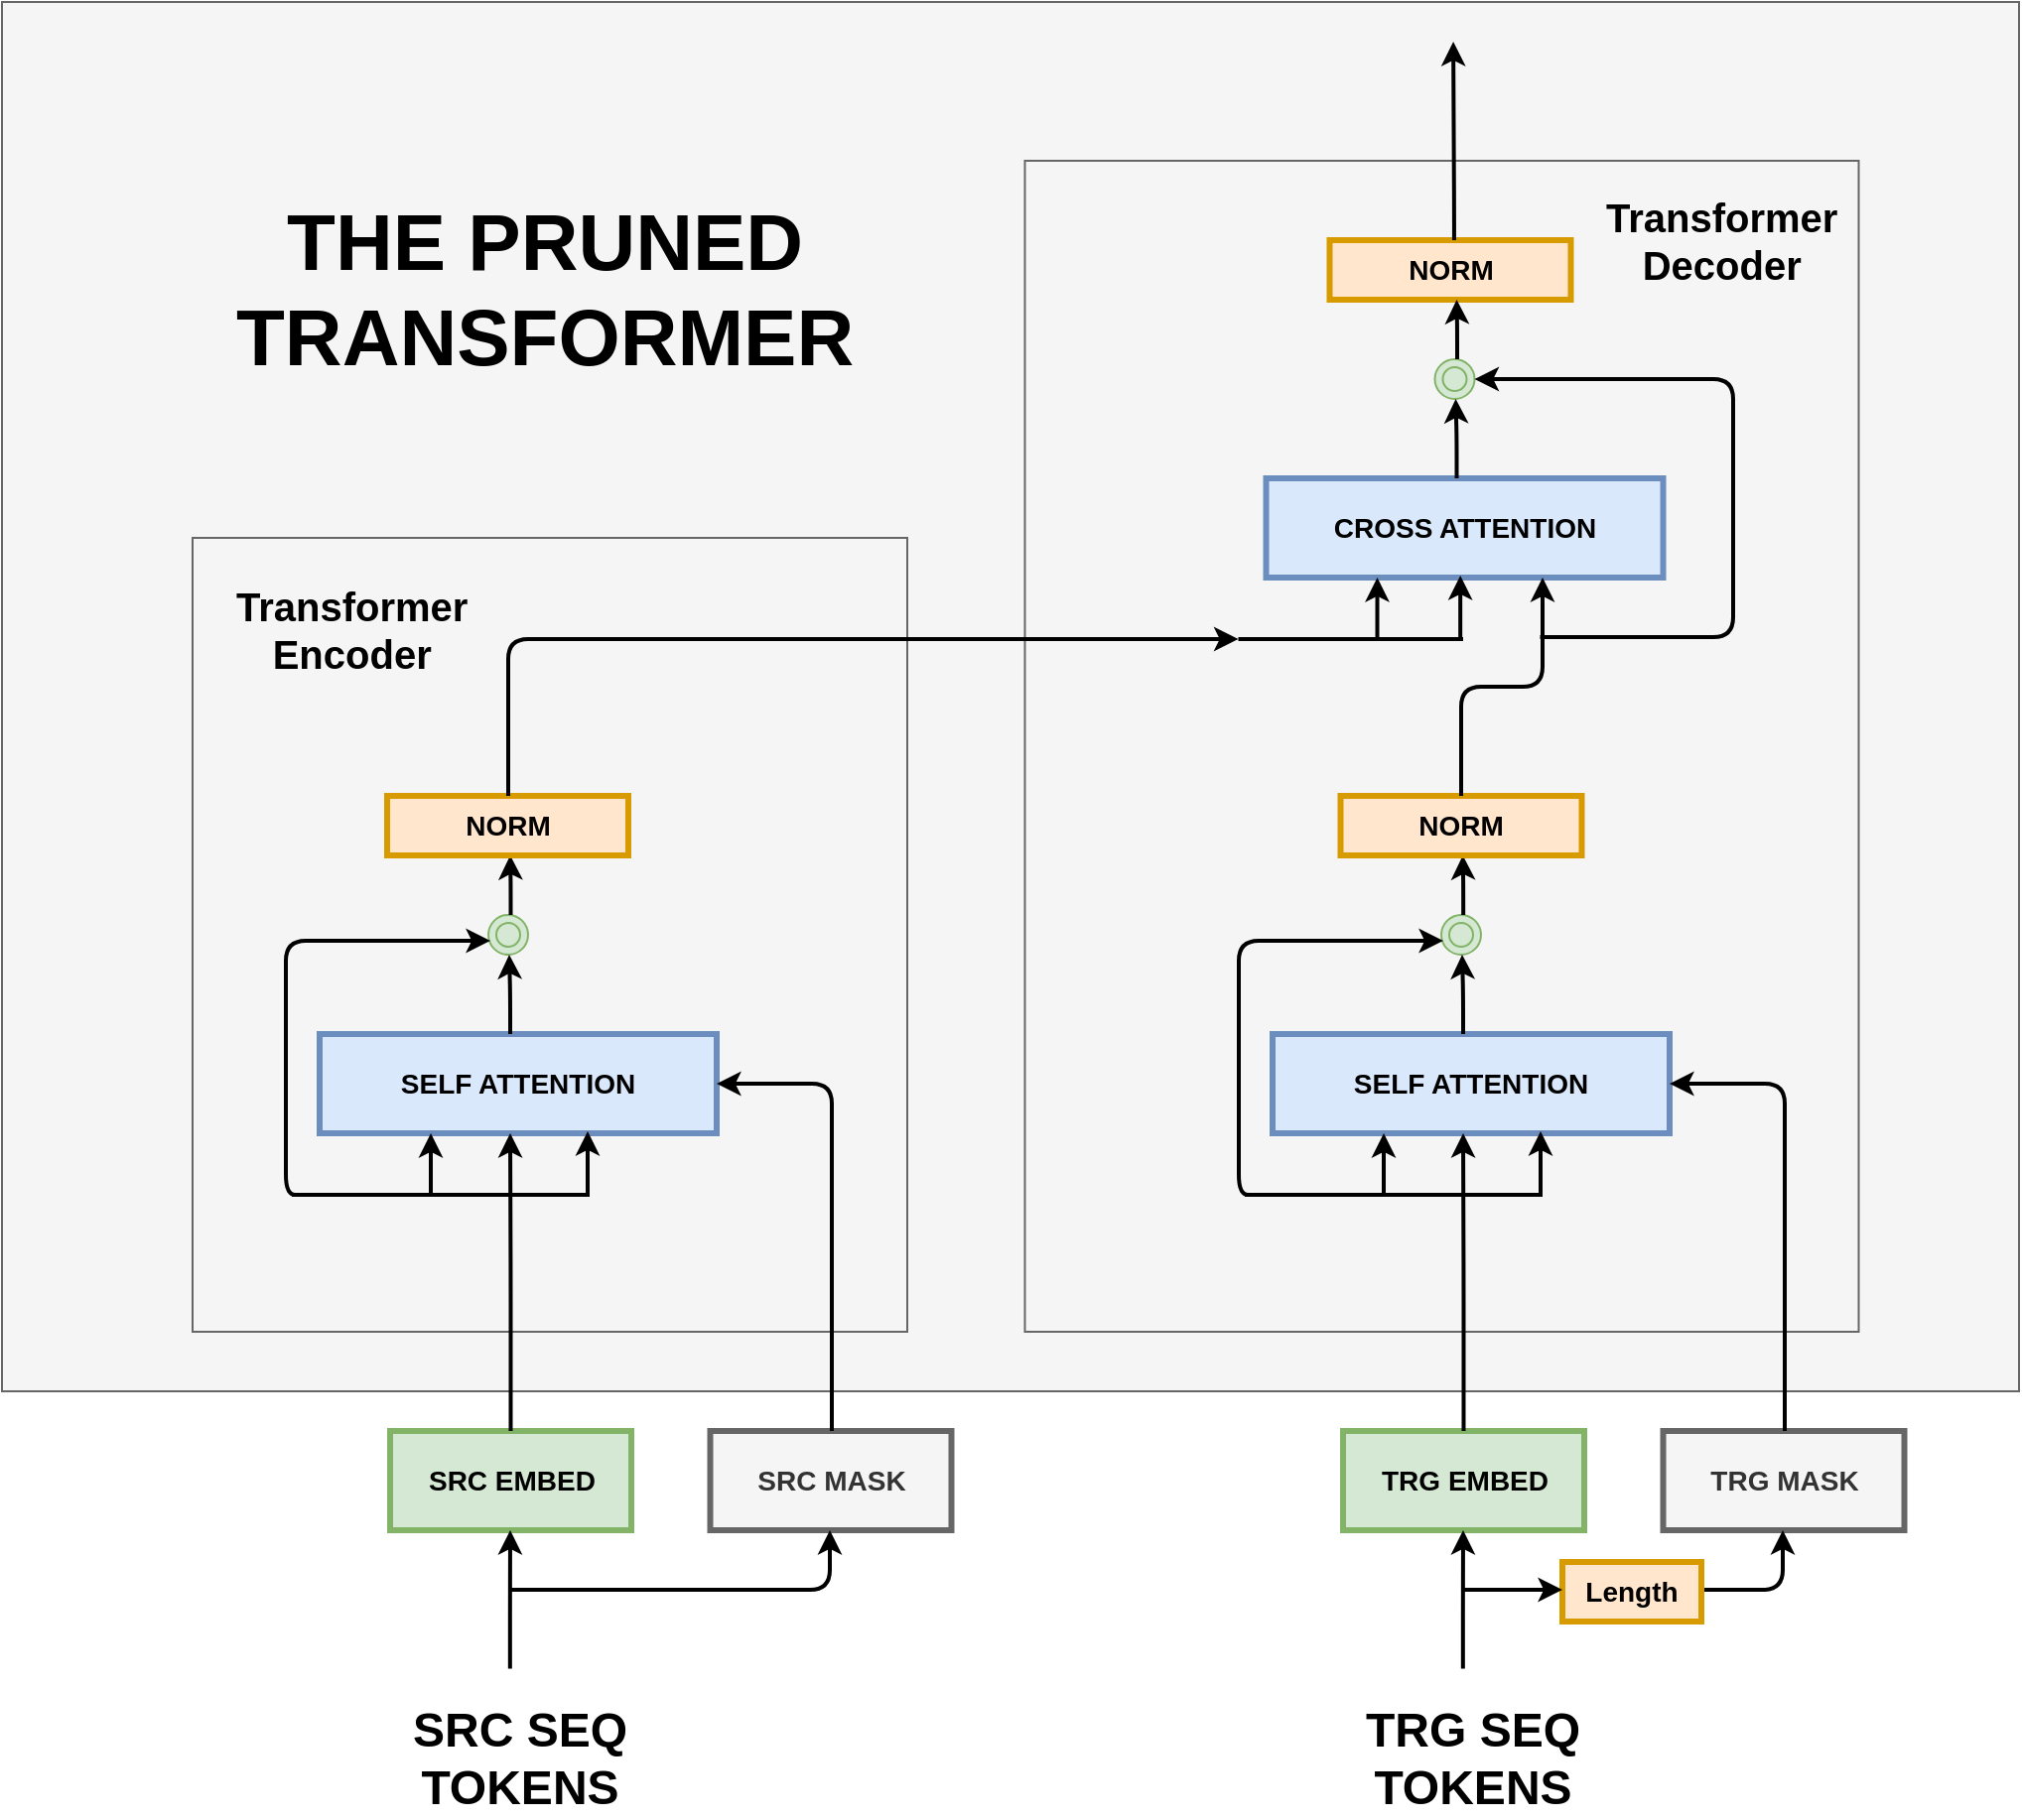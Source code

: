 <mxfile version="13.6.9" type="device"><diagram name="Page-1" id="c7558073-3199-34d8-9f00-42111426c3f3"><mxGraphModel dx="2783" dy="1019" grid="1" gridSize="10" guides="1" tooltips="1" connect="1" arrows="1" fold="1" page="1" pageScale="1" pageWidth="826" pageHeight="1169" background="#ffffff" math="0" shadow="0"><root><mxCell id="0"/><mxCell id="1" parent="0"/><mxCell id="eLVyTEBt74nQFlfoSMUA-256" value="" style="rounded=0;whiteSpace=wrap;html=1;strokeColor=#666666;fillColor=#f5f5f5;fontSize=14;fontColor=#333333;" vertex="1" parent="1"><mxGeometry x="-256" y="250" width="1016" height="700" as="geometry"/></mxCell><mxCell id="eLVyTEBt74nQFlfoSMUA-251" value="" style="rounded=0;whiteSpace=wrap;html=1;strokeColor=#666666;fillColor=#f5f5f5;fontSize=14;fontColor=#333333;" vertex="1" parent="1"><mxGeometry x="259.25" y="330" width="420" height="590" as="geometry"/></mxCell><mxCell id="eLVyTEBt74nQFlfoSMUA-250" value="" style="rounded=0;whiteSpace=wrap;html=1;strokeColor=#666666;fillColor=#f5f5f5;fontSize=14;fontColor=#333333;" vertex="1" parent="1"><mxGeometry x="-160" y="520" width="360" height="400" as="geometry"/></mxCell><mxCell id="eLVyTEBt74nQFlfoSMUA-97" value="SRC EMBED" style="whiteSpace=wrap;align=center;verticalAlign=middle;fontStyle=1;strokeWidth=3;fontSize=14;fillColor=#d5e8d4;strokeColor=#82b366;" vertex="1" parent="1"><mxGeometry x="-60.5" y="970" width="121.5" height="50" as="geometry"/></mxCell><mxCell id="eLVyTEBt74nQFlfoSMUA-98" value="SELF ATTENTION" style="whiteSpace=wrap;align=center;verticalAlign=middle;fontStyle=1;strokeWidth=3;fillColor=#dae8fc;fontSize=14;strokeColor=#6c8ebf;" vertex="1" parent="1"><mxGeometry x="-96" y="770" width="200" height="50" as="geometry"/></mxCell><mxCell id="eLVyTEBt74nQFlfoSMUA-99" value="SRC MASK" style="whiteSpace=wrap;align=center;verticalAlign=middle;fontStyle=1;strokeWidth=3;fontSize=14;fillColor=#f5f5f5;strokeColor=#666666;fontColor=#333333;" vertex="1" parent="1"><mxGeometry x="100.75" y="970" width="121.5" height="50" as="geometry"/></mxCell><mxCell id="eLVyTEBt74nQFlfoSMUA-108" value="" style="edgeStyle=segmentEdgeStyle;endArrow=classic;html=1;strokeWidth=2;fontSize=14;entryX=1;entryY=0.5;entryDx=0;entryDy=0;" edge="1" parent="1" target="eLVyTEBt74nQFlfoSMUA-98"><mxGeometry width="50" height="50" relative="1" as="geometry"><mxPoint x="162" y="970" as="sourcePoint"/><mxPoint x="260" y="720" as="targetPoint"/><Array as="points"><mxPoint x="162" y="795"/></Array></mxGeometry></mxCell><mxCell id="eLVyTEBt74nQFlfoSMUA-109" value="" style="edgeStyle=elbowEdgeStyle;elbow=vertical;endArrow=classic;html=1;strokeWidth=2;fontSize=14;exitX=0.5;exitY=0;exitDx=0;exitDy=0;" edge="1" parent="1" source="eLVyTEBt74nQFlfoSMUA-97"><mxGeometry width="50" height="50" relative="1" as="geometry"><mxPoint x="0.25" y="900" as="sourcePoint"/><mxPoint y="820" as="targetPoint"/></mxGeometry></mxCell><mxCell id="eLVyTEBt74nQFlfoSMUA-111" value="" style="edgeStyle=elbowEdgeStyle;elbow=vertical;endArrow=classic;html=1;strokeWidth=2;fontSize=14;" edge="1" parent="1"><mxGeometry width="50" height="50" relative="1" as="geometry"><mxPoint x="-40" y="850" as="sourcePoint"/><mxPoint x="-40" y="820" as="targetPoint"/></mxGeometry></mxCell><mxCell id="eLVyTEBt74nQFlfoSMUA-112" value="" style="edgeStyle=elbowEdgeStyle;elbow=vertical;endArrow=classic;html=1;strokeWidth=2;fontSize=14;" edge="1" parent="1"><mxGeometry width="50" height="50" relative="1" as="geometry"><mxPoint x="39" y="850" as="sourcePoint"/><mxPoint x="39" y="819" as="targetPoint"/></mxGeometry></mxCell><mxCell id="eLVyTEBt74nQFlfoSMUA-115" value="" style="line;strokeWidth=2;html=1;fillColor=#FF99FF;fontSize=14;" vertex="1" parent="1"><mxGeometry x="-110" y="846" width="150" height="10" as="geometry"/></mxCell><mxCell id="eLVyTEBt74nQFlfoSMUA-117" value="" style="edgeStyle=elbowEdgeStyle;elbow=vertical;endArrow=classic;html=1;strokeWidth=2;fontSize=14;exitX=0.469;exitY=-0.343;exitDx=0;exitDy=0;exitPerimeter=0;" edge="1" parent="1" source="eLVyTEBt74nQFlfoSMUA-122"><mxGeometry width="50" height="50" relative="1" as="geometry"><mxPoint y="1070" as="sourcePoint"/><mxPoint y="1020" as="targetPoint"/><Array as="points"/></mxGeometry></mxCell><mxCell id="eLVyTEBt74nQFlfoSMUA-121" value="" style="edgeStyle=segmentEdgeStyle;endArrow=classic;html=1;strokeWidth=2;fontSize=14;" edge="1" parent="1"><mxGeometry width="50" height="50" relative="1" as="geometry"><mxPoint y="1050" as="sourcePoint"/><mxPoint x="161" y="1020" as="targetPoint"/><Array as="points"><mxPoint x="111" y="1050"/><mxPoint x="161" y="1050"/></Array></mxGeometry></mxCell><mxCell id="eLVyTEBt74nQFlfoSMUA-122" value="&lt;div style=&quot;text-align: center&quot;&gt;&lt;span style=&quot;font-size: 24px ; font-family: &amp;#34;helvetica&amp;#34; ; font-weight: 700&quot;&gt;SRC SEQ TOKENS&lt;/span&gt;&lt;/div&gt;" style="text;whiteSpace=wrap;html=1;fontSize=14;" vertex="1" parent="1"><mxGeometry x="-62" y="1100" width="132" height="30" as="geometry"/></mxCell><mxCell id="eLVyTEBt74nQFlfoSMUA-152" value="" style="ellipse;shape=doubleEllipse;whiteSpace=wrap;html=1;aspect=fixed;fillColor=#d5e8d4;fontSize=14;strokeColor=#82b366;" vertex="1" parent="1"><mxGeometry x="-11" y="710" width="20" height="20" as="geometry"/></mxCell><mxCell id="eLVyTEBt74nQFlfoSMUA-153" value="" style="edgeStyle=elbowEdgeStyle;elbow=vertical;endArrow=classic;html=1;strokeWidth=2;fontSize=14;exitX=0.5;exitY=0;exitDx=0;exitDy=0;" edge="1" parent="1"><mxGeometry width="50" height="50" relative="1" as="geometry"><mxPoint x="0.25" y="710" as="sourcePoint"/><mxPoint y="680" as="targetPoint"/></mxGeometry></mxCell><mxCell id="eLVyTEBt74nQFlfoSMUA-154" value="" style="edgeStyle=elbowEdgeStyle;elbow=vertical;endArrow=classic;html=1;strokeWidth=2;fontSize=14;" edge="1" parent="1"><mxGeometry width="50" height="50" relative="1" as="geometry"><mxPoint y="770" as="sourcePoint"/><mxPoint x="-0.5" y="730" as="targetPoint"/></mxGeometry></mxCell><mxCell id="eLVyTEBt74nQFlfoSMUA-157" value="" style="edgeStyle=segmentEdgeStyle;endArrow=classic;html=1;strokeWidth=2;fontSize=14;exitX=0.044;exitY=0.3;exitDx=0;exitDy=0;exitPerimeter=0;" edge="1" parent="1"><mxGeometry width="50" height="50" relative="1" as="geometry"><mxPoint x="-103.4" y="851" as="sourcePoint"/><mxPoint x="-10" y="723" as="targetPoint"/><Array as="points"><mxPoint x="-113" y="723"/></Array></mxGeometry></mxCell><mxCell id="eLVyTEBt74nQFlfoSMUA-160" value="NORM" style="whiteSpace=wrap;align=center;verticalAlign=middle;fontStyle=1;strokeWidth=3;fontSize=14;fillColor=#ffe6cc;strokeColor=#d79b00;" vertex="1" parent="1"><mxGeometry x="-62" y="650" width="121.5" height="30" as="geometry"/></mxCell><mxCell id="eLVyTEBt74nQFlfoSMUA-169" value="TRG EMBED" style="whiteSpace=wrap;align=center;verticalAlign=middle;fontStyle=1;strokeWidth=3;fontSize=14;fillColor=#d5e8d4;strokeColor=#82b366;" vertex="1" parent="1"><mxGeometry x="419.5" y="970" width="121.5" height="50" as="geometry"/></mxCell><mxCell id="eLVyTEBt74nQFlfoSMUA-170" value="SELF ATTENTION" style="whiteSpace=wrap;align=center;verticalAlign=middle;fontStyle=1;strokeWidth=3;fillColor=#dae8fc;fontSize=14;strokeColor=#6c8ebf;" vertex="1" parent="1"><mxGeometry x="384" y="770" width="200" height="50" as="geometry"/></mxCell><mxCell id="eLVyTEBt74nQFlfoSMUA-171" value="TRG MASK" style="whiteSpace=wrap;align=center;verticalAlign=middle;fontStyle=1;strokeWidth=3;fontSize=14;fillColor=#f5f5f5;strokeColor=#666666;fontColor=#333333;" vertex="1" parent="1"><mxGeometry x="580.75" y="970" width="121.5" height="50" as="geometry"/></mxCell><mxCell id="eLVyTEBt74nQFlfoSMUA-172" value="" style="edgeStyle=segmentEdgeStyle;endArrow=classic;html=1;strokeWidth=2;fontSize=14;entryX=1;entryY=0.5;entryDx=0;entryDy=0;" edge="1" parent="1" target="eLVyTEBt74nQFlfoSMUA-170"><mxGeometry width="50" height="50" relative="1" as="geometry"><mxPoint x="642" y="970" as="sourcePoint"/><mxPoint x="740" y="720" as="targetPoint"/><Array as="points"><mxPoint x="642" y="795"/></Array></mxGeometry></mxCell><mxCell id="eLVyTEBt74nQFlfoSMUA-173" value="" style="edgeStyle=elbowEdgeStyle;elbow=vertical;endArrow=classic;html=1;strokeWidth=2;fontSize=14;exitX=0.5;exitY=0;exitDx=0;exitDy=0;" edge="1" parent="1" source="eLVyTEBt74nQFlfoSMUA-169"><mxGeometry width="50" height="50" relative="1" as="geometry"><mxPoint x="480.25" y="900" as="sourcePoint"/><mxPoint x="480" y="820.0" as="targetPoint"/></mxGeometry></mxCell><mxCell id="eLVyTEBt74nQFlfoSMUA-174" value="" style="edgeStyle=elbowEdgeStyle;elbow=vertical;endArrow=classic;html=1;strokeWidth=2;fontSize=14;" edge="1" parent="1"><mxGeometry width="50" height="50" relative="1" as="geometry"><mxPoint x="440" y="850.0" as="sourcePoint"/><mxPoint x="440" y="820.0" as="targetPoint"/></mxGeometry></mxCell><mxCell id="eLVyTEBt74nQFlfoSMUA-175" value="" style="edgeStyle=elbowEdgeStyle;elbow=vertical;endArrow=classic;html=1;strokeWidth=2;fontSize=14;" edge="1" parent="1"><mxGeometry width="50" height="50" relative="1" as="geometry"><mxPoint x="519" y="850.0" as="sourcePoint"/><mxPoint x="519" y="819.0" as="targetPoint"/></mxGeometry></mxCell><mxCell id="eLVyTEBt74nQFlfoSMUA-176" value="" style="line;strokeWidth=2;html=1;fillColor=#FF99FF;fontSize=14;" vertex="1" parent="1"><mxGeometry x="370" y="846" width="150" height="10" as="geometry"/></mxCell><mxCell id="eLVyTEBt74nQFlfoSMUA-177" value="" style="edgeStyle=elbowEdgeStyle;elbow=vertical;endArrow=classic;html=1;strokeWidth=2;fontSize=14;exitX=0.469;exitY=-0.343;exitDx=0;exitDy=0;exitPerimeter=0;" edge="1" parent="1" source="eLVyTEBt74nQFlfoSMUA-179"><mxGeometry width="50" height="50" relative="1" as="geometry"><mxPoint x="480" y="1070" as="sourcePoint"/><mxPoint x="480" y="1020" as="targetPoint"/><Array as="points"/></mxGeometry></mxCell><mxCell id="eLVyTEBt74nQFlfoSMUA-178" value="" style="edgeStyle=segmentEdgeStyle;endArrow=classic;html=1;strokeWidth=2;fontSize=14;" edge="1" parent="1" source="eLVyTEBt74nQFlfoSMUA-125"><mxGeometry width="50" height="50" relative="1" as="geometry"><mxPoint x="480" y="1050" as="sourcePoint"/><mxPoint x="641" y="1020" as="targetPoint"/><Array as="points"><mxPoint x="591" y="1050"/><mxPoint x="641" y="1050"/></Array></mxGeometry></mxCell><mxCell id="eLVyTEBt74nQFlfoSMUA-179" value="&lt;div style=&quot;text-align: center&quot;&gt;&lt;span style=&quot;font-size: 24px ; font-family: &amp;#34;helvetica&amp;#34; ; font-weight: 700&quot;&gt;TRG SEQ TOKENS&lt;/span&gt;&lt;/div&gt;" style="text;whiteSpace=wrap;html=1;fontSize=14;" vertex="1" parent="1"><mxGeometry x="418" y="1100" width="132" height="30" as="geometry"/></mxCell><mxCell id="eLVyTEBt74nQFlfoSMUA-184" value="" style="ellipse;shape=doubleEllipse;whiteSpace=wrap;html=1;aspect=fixed;fillColor=#d5e8d4;fontSize=14;strokeColor=#82b366;" vertex="1" parent="1"><mxGeometry x="469" y="710" width="20" height="20" as="geometry"/></mxCell><mxCell id="eLVyTEBt74nQFlfoSMUA-185" value="" style="edgeStyle=elbowEdgeStyle;elbow=vertical;endArrow=classic;html=1;strokeWidth=2;fontSize=14;exitX=0.5;exitY=0;exitDx=0;exitDy=0;" edge="1" parent="1"><mxGeometry width="50" height="50" relative="1" as="geometry"><mxPoint x="480.08" y="710.0" as="sourcePoint"/><mxPoint x="479.83" y="680.0" as="targetPoint"/></mxGeometry></mxCell><mxCell id="eLVyTEBt74nQFlfoSMUA-186" value="" style="edgeStyle=elbowEdgeStyle;elbow=vertical;endArrow=classic;html=1;strokeWidth=2;fontSize=14;" edge="1" parent="1"><mxGeometry width="50" height="50" relative="1" as="geometry"><mxPoint x="480" y="770.0" as="sourcePoint"/><mxPoint x="479.5" y="730.0" as="targetPoint"/></mxGeometry></mxCell><mxCell id="eLVyTEBt74nQFlfoSMUA-187" value="NORM" style="whiteSpace=wrap;align=center;verticalAlign=middle;fontStyle=1;strokeWidth=3;fontSize=14;fillColor=#ffe6cc;strokeColor=#d79b00;" vertex="1" parent="1"><mxGeometry x="412.75" y="370" width="121.5" height="30" as="geometry"/></mxCell><mxCell id="eLVyTEBt74nQFlfoSMUA-188" value="" style="edgeStyle=segmentEdgeStyle;endArrow=classic;html=1;strokeWidth=2;fontSize=14;exitX=0.044;exitY=0.3;exitDx=0;exitDy=0;exitPerimeter=0;" edge="1" parent="1"><mxGeometry width="50" height="50" relative="1" as="geometry"><mxPoint x="376.6" y="851" as="sourcePoint"/><mxPoint x="470" y="723" as="targetPoint"/><Array as="points"><mxPoint x="367" y="723"/></Array></mxGeometry></mxCell><mxCell id="eLVyTEBt74nQFlfoSMUA-125" value="Length" style="whiteSpace=wrap;align=center;verticalAlign=middle;fontStyle=1;strokeWidth=3;fontSize=14;fillColor=#ffe6cc;strokeColor=#d79b00;" vertex="1" parent="1"><mxGeometry x="530" y="1036" width="70" height="30" as="geometry"/></mxCell><mxCell id="eLVyTEBt74nQFlfoSMUA-198" value="" style="edgeStyle=segmentEdgeStyle;endArrow=classic;html=1;strokeWidth=2;fontSize=14;" edge="1" parent="1" target="eLVyTEBt74nQFlfoSMUA-125"><mxGeometry width="50" height="50" relative="1" as="geometry"><mxPoint x="480" y="1050" as="sourcePoint"/><mxPoint x="641" y="1020" as="targetPoint"/><Array as="points"/></mxGeometry></mxCell><mxCell id="eLVyTEBt74nQFlfoSMUA-199" value="CROSS ATTENTION" style="whiteSpace=wrap;align=center;verticalAlign=middle;fontStyle=1;strokeWidth=3;fillColor=#dae8fc;fontSize=14;strokeColor=#6c8ebf;" vertex="1" parent="1"><mxGeometry x="380.75" y="490" width="200" height="50" as="geometry"/></mxCell><mxCell id="eLVyTEBt74nQFlfoSMUA-200" value="" style="edgeStyle=elbowEdgeStyle;elbow=vertical;endArrow=classic;html=1;strokeWidth=2;fontSize=14;" edge="1" parent="1"><mxGeometry width="50" height="50" relative="1" as="geometry"><mxPoint x="436.75" y="570.0" as="sourcePoint"/><mxPoint x="436.75" y="540.0" as="targetPoint"/></mxGeometry></mxCell><mxCell id="eLVyTEBt74nQFlfoSMUA-201" value="" style="edgeStyle=elbowEdgeStyle;elbow=vertical;endArrow=classic;html=1;strokeWidth=2;fontSize=14;" edge="1" parent="1"><mxGeometry width="50" height="50" relative="1" as="geometry"><mxPoint x="478.58" y="570.0" as="sourcePoint"/><mxPoint x="478.58" y="539.0" as="targetPoint"/></mxGeometry></mxCell><mxCell id="eLVyTEBt74nQFlfoSMUA-202" value="" style="line;strokeWidth=2;html=1;fillColor=#FF99FF;fontSize=14;" vertex="1" parent="1"><mxGeometry x="366.75" y="566" width="113.25" height="10" as="geometry"/></mxCell><mxCell id="eLVyTEBt74nQFlfoSMUA-203" value="" style="ellipse;shape=doubleEllipse;whiteSpace=wrap;html=1;aspect=fixed;fillColor=#d5e8d4;fontSize=14;strokeColor=#82b366;" vertex="1" parent="1"><mxGeometry x="465.75" y="430" width="20" height="20" as="geometry"/></mxCell><mxCell id="eLVyTEBt74nQFlfoSMUA-204" value="" style="edgeStyle=elbowEdgeStyle;elbow=vertical;endArrow=classic;html=1;strokeWidth=2;fontSize=14;exitX=0.5;exitY=0;exitDx=0;exitDy=0;" edge="1" parent="1"><mxGeometry width="50" height="50" relative="1" as="geometry"><mxPoint x="477" y="430.0" as="sourcePoint"/><mxPoint x="476.75" y="400.0" as="targetPoint"/></mxGeometry></mxCell><mxCell id="eLVyTEBt74nQFlfoSMUA-205" value="" style="edgeStyle=elbowEdgeStyle;elbow=vertical;endArrow=classic;html=1;strokeWidth=2;fontSize=14;" edge="1" parent="1"><mxGeometry width="50" height="50" relative="1" as="geometry"><mxPoint x="476.75" y="490.0" as="sourcePoint"/><mxPoint x="476.25" y="450.0" as="targetPoint"/></mxGeometry></mxCell><mxCell id="eLVyTEBt74nQFlfoSMUA-206" value="" style="edgeStyle=segmentEdgeStyle;endArrow=classic;html=1;strokeWidth=2;fontSize=14;entryX=1;entryY=0.5;entryDx=0;entryDy=0;" edge="1" parent="1" target="eLVyTEBt74nQFlfoSMUA-203"><mxGeometry width="50" height="50" relative="1" as="geometry"><mxPoint x="518.75" y="570" as="sourcePoint"/><mxPoint x="485.75" y="430" as="targetPoint"/><Array as="points"><mxPoint x="616" y="570"/><mxPoint x="616" y="440"/></Array></mxGeometry></mxCell><mxCell id="eLVyTEBt74nQFlfoSMUA-209" value="NORM" style="whiteSpace=wrap;align=center;verticalAlign=middle;fontStyle=1;strokeWidth=3;fontSize=14;fillColor=#ffe6cc;strokeColor=#d79b00;" vertex="1" parent="1"><mxGeometry x="418.25" y="650" width="121.5" height="30" as="geometry"/></mxCell><mxCell id="eLVyTEBt74nQFlfoSMUA-212" value="" style="edgeStyle=elbowEdgeStyle;elbow=vertical;endArrow=classic;html=1;strokeWidth=2;fontSize=14;exitX=0.5;exitY=0;exitDx=0;exitDy=0;" edge="1" parent="1" source="eLVyTEBt74nQFlfoSMUA-209"><mxGeometry width="50" height="50" relative="1" as="geometry"><mxPoint x="510" y="640" as="sourcePoint"/><mxPoint x="520" y="540" as="targetPoint"/></mxGeometry></mxCell><mxCell id="eLVyTEBt74nQFlfoSMUA-213" value="" style="edgeStyle=elbowEdgeStyle;elbow=horizontal;endArrow=classic;html=1;strokeWidth=2;fontSize=14;entryX=0;entryY=0.5;entryDx=0;entryDy=0;entryPerimeter=0;" edge="1" parent="1" target="eLVyTEBt74nQFlfoSMUA-202"><mxGeometry width="50" height="50" relative="1" as="geometry"><mxPoint x="-1" y="650" as="sourcePoint"/><mxPoint x="340" y="540" as="targetPoint"/><Array as="points"><mxPoint x="-1" y="590"/><mxPoint x="200" y="440"/><mxPoint x="210" y="170"/></Array></mxGeometry></mxCell><mxCell id="eLVyTEBt74nQFlfoSMUA-240" value="" style="edgeStyle=elbowEdgeStyle;elbow=vertical;endArrow=classic;html=1;strokeWidth=2;fontSize=14;exitX=0.5;exitY=0;exitDx=0;exitDy=0;" edge="1" parent="1"><mxGeometry width="50" height="50" relative="1" as="geometry"><mxPoint x="475.47" y="370.0" as="sourcePoint"/><mxPoint x="475.04" y="270" as="targetPoint"/><Array as="points"><mxPoint x="479.86" y="355"/></Array></mxGeometry></mxCell><mxCell id="eLVyTEBt74nQFlfoSMUA-252" value="&lt;div style=&quot;text-align: center&quot;&gt;&lt;span style=&quot;font-family: &amp;#34;helvetica&amp;#34; ; font-size: 20px ; font-weight: 700&quot;&gt;Transformer&lt;/span&gt;&lt;/div&gt;&lt;span style=&quot;color: rgb(0 , 0 , 0) ; font-family: &amp;#34;helvetica&amp;#34; ; font-size: 20px ; font-style: normal ; font-weight: 700 ; letter-spacing: normal ; text-indent: 0px ; text-transform: none ; word-spacing: 0px ; background-color: rgb(248 , 249 , 250) ; display: inline ; float: none&quot;&gt;&lt;div style=&quot;text-align: center&quot;&gt;Encoder&lt;/div&gt;&lt;/span&gt;" style="text;whiteSpace=wrap;html=1;fontSize=14;" vertex="1" parent="1"><mxGeometry x="-140" y="536" width="140" height="30" as="geometry"/></mxCell><mxCell id="eLVyTEBt74nQFlfoSMUA-253" value="&lt;div style=&quot;text-align: center&quot;&gt;&lt;span style=&quot;font-family: &amp;#34;helvetica&amp;#34; ; font-size: 20px ; font-weight: 700&quot;&gt;Transformer&lt;/span&gt;&lt;/div&gt;&lt;span style=&quot;color: rgb(0 , 0 , 0) ; font-family: &amp;#34;helvetica&amp;#34; ; font-size: 20px ; font-style: normal ; font-weight: 700 ; letter-spacing: normal ; text-indent: 0px ; text-transform: none ; word-spacing: 0px ; background-color: rgb(248 , 249 , 250) ; display: inline ; float: none&quot;&gt;&lt;div style=&quot;text-align: center&quot;&gt;Decoder&lt;/div&gt;&lt;/span&gt;" style="text;whiteSpace=wrap;html=1;fontSize=14;" vertex="1" parent="1"><mxGeometry x="550" y="340" width="140" height="30" as="geometry"/></mxCell><mxCell id="eLVyTEBt74nQFlfoSMUA-257" value="&lt;div style=&quot;text-align: center&quot;&gt;&lt;font face=&quot;helvetica&quot;&gt;&lt;span style=&quot;font-size: 20px&quot;&gt;&lt;b style=&quot;font-size: 40px&quot;&gt;THE PRUNED TRANSFORMER&lt;/b&gt;&lt;/span&gt;&lt;/font&gt;&lt;/div&gt;" style="text;whiteSpace=wrap;html=1;fontSize=14;" vertex="1" parent="1"><mxGeometry x="-140" y="340" width="300" height="30" as="geometry"/></mxCell></root></mxGraphModel></diagram></mxfile>